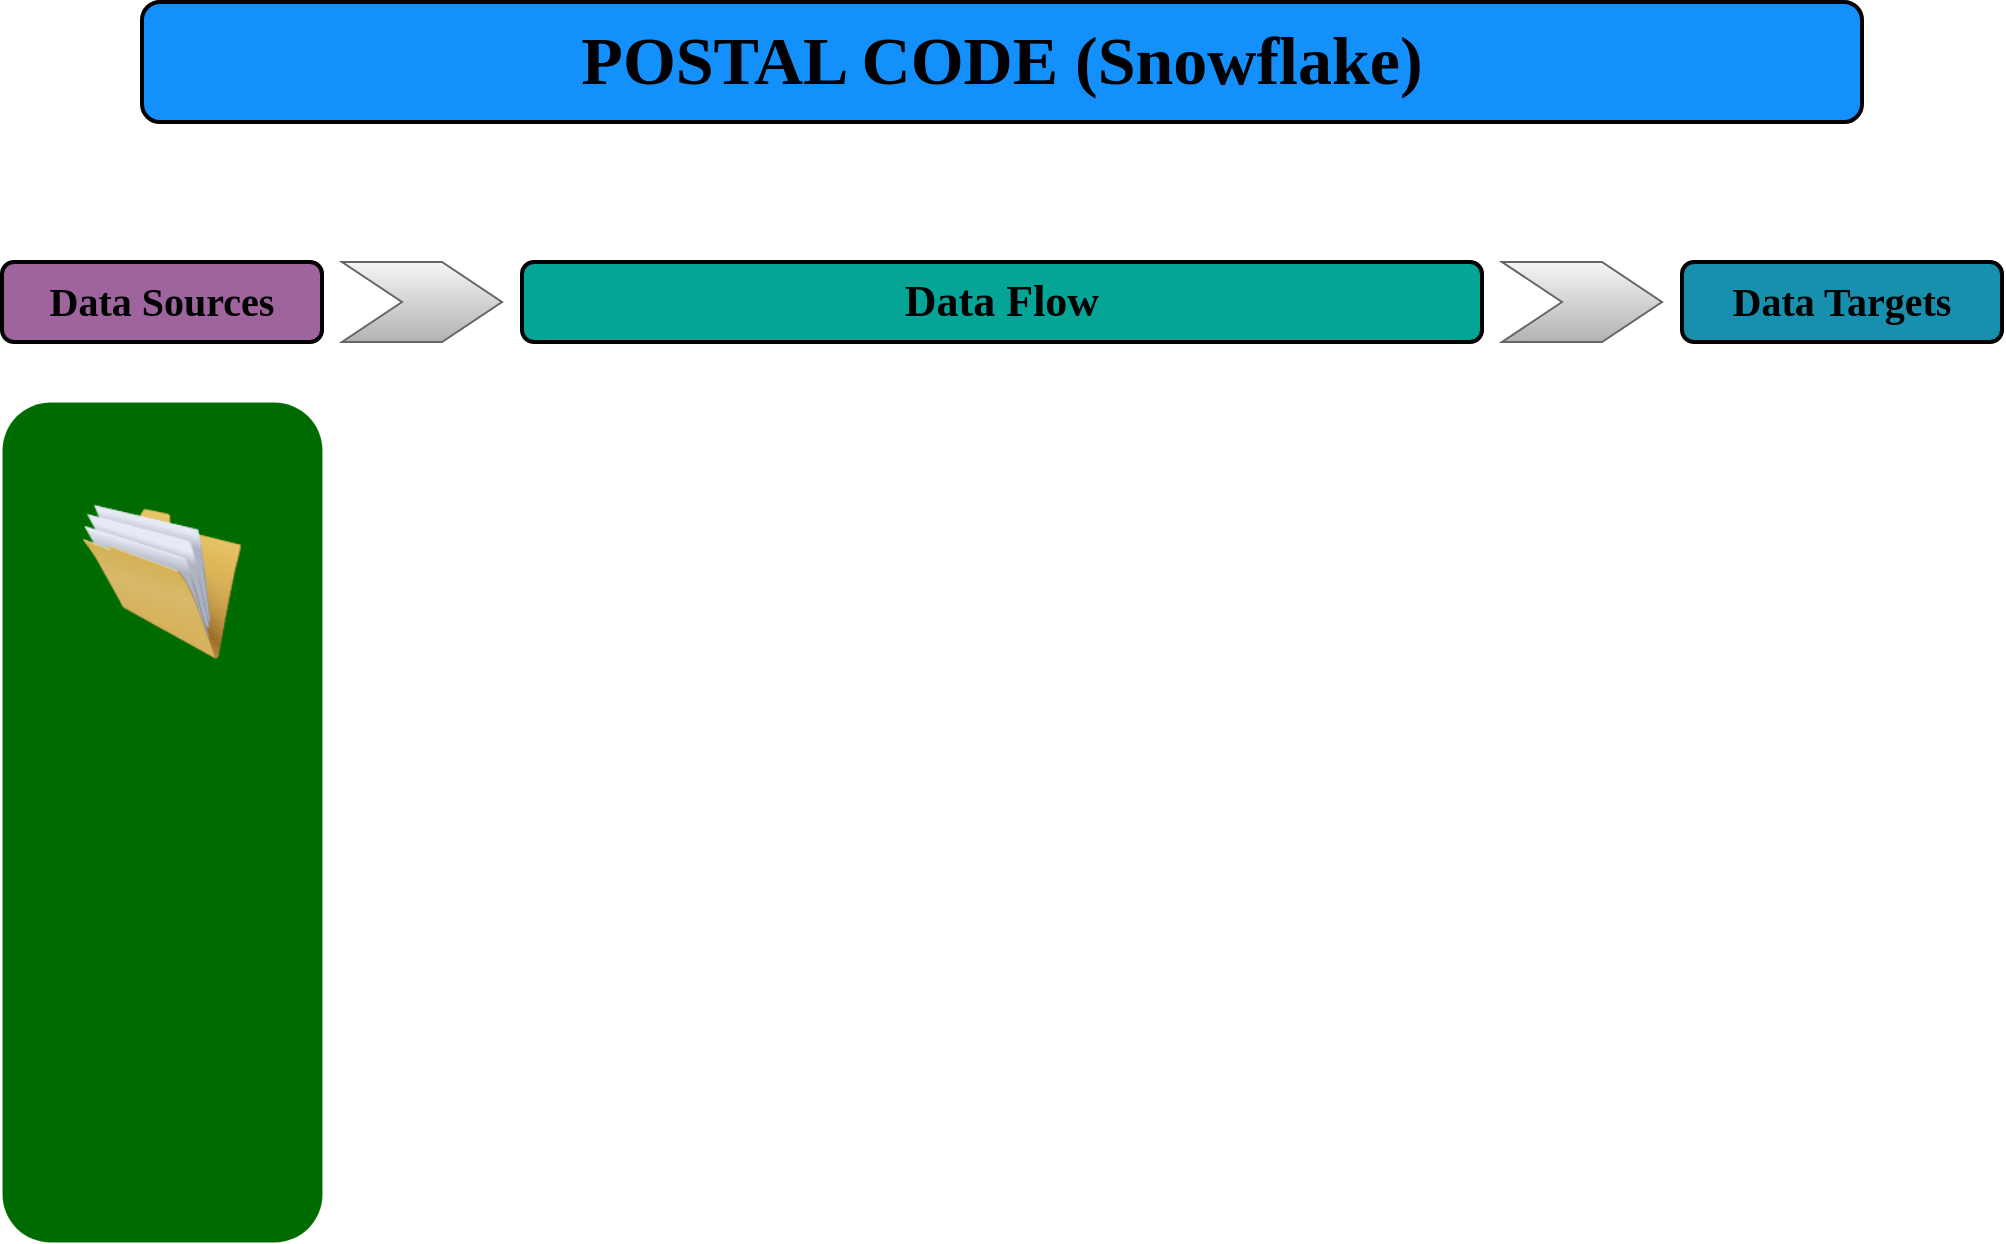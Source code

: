<mxfile version="21.6.8" type="github">
  <diagram name="Page-1" id="2YBvvXClWsGukQMizWep">
    <mxGraphModel dx="1235" dy="638" grid="1" gridSize="10" guides="1" tooltips="1" connect="1" arrows="1" fold="1" page="1" pageScale="1" pageWidth="1100" pageHeight="850" math="0" shadow="0">
      <root>
        <mxCell id="0" />
        <mxCell id="1" parent="0" />
        <mxCell id="Vc_qNqWKN2TwWsNFO-2Q-13" value="" style="rounded=1;whiteSpace=wrap;html=1;fontSize=17;fontStyle=1;fillColor=#006b00;strokeColor=#ffffff;strokeWidth=0;" vertex="1" parent="1">
          <mxGeometry x="50" y="230" width="160" height="420" as="geometry" />
        </mxCell>
        <mxCell id="Vc_qNqWKN2TwWsNFO-2Q-2" value="&lt;font style=&quot;font-size: 20px;&quot;&gt;Data Sources&lt;/font&gt;" style="rounded=1;whiteSpace=wrap;html=1;fontSize=17;fontStyle=1;fillColor=#9D649E;strokeColor=#000000;strokeWidth=2;fontFamily=Tahoma;" vertex="1" parent="1">
          <mxGeometry x="50" y="160" width="160" height="40" as="geometry" />
        </mxCell>
        <mxCell id="Vc_qNqWKN2TwWsNFO-2Q-6" value="&lt;font face=&quot;Tahoma&quot; style=&quot;font-size: 20px;&quot;&gt;Data Targets&lt;/font&gt;" style="rounded=1;whiteSpace=wrap;html=1;fontSize=17;fontStyle=1;strokeWidth=2;fillColor=#1890AD;strokeColor=#000000;gradientColor=none;" vertex="1" parent="1">
          <mxGeometry x="890" y="160" width="160" height="40" as="geometry" />
        </mxCell>
        <mxCell id="Vc_qNqWKN2TwWsNFO-2Q-7" value="&lt;font face=&quot;Tahoma&quot; size=&quot;1&quot; style=&quot;&quot;&gt;&lt;b style=&quot;font-size: 34px;&quot;&gt;POSTAL CODE (Snowflake)&lt;/b&gt;&lt;/font&gt;" style="rounded=1;whiteSpace=wrap;html=1;fillColor=#1490FC;strokeColor=#000000;strokeWidth=2;" vertex="1" parent="1">
          <mxGeometry x="120" y="30" width="860" height="60" as="geometry" />
        </mxCell>
        <mxCell id="Vc_qNqWKN2TwWsNFO-2Q-14" value="" style="image;html=1;image=img/lib/clip_art/general/Full_Folder_128x128.png" vertex="1" parent="1">
          <mxGeometry x="90" y="280" width="80" height="80" as="geometry" />
        </mxCell>
        <mxCell id="Vc_qNqWKN2TwWsNFO-2Q-17" value="" style="html=1;shadow=0;dashed=0;align=center;verticalAlign=middle;shape=mxgraph.arrows2.arrow;dy=0;dx=30;notch=30;fillColor=#f5f5f5;gradientColor=#b3b3b3;strokeColor=#666666;" vertex="1" parent="1">
          <mxGeometry x="220" y="160" width="80" height="40" as="geometry" />
        </mxCell>
        <mxCell id="Vc_qNqWKN2TwWsNFO-2Q-18" value="" style="html=1;shadow=0;dashed=0;align=center;verticalAlign=middle;shape=mxgraph.arrows2.arrow;dy=0;dx=30;notch=30;fillColor=#f5f5f5;gradientColor=#b3b3b3;strokeColor=#666666;" vertex="1" parent="1">
          <mxGeometry x="800" y="160" width="80" height="40" as="geometry" />
        </mxCell>
        <mxCell id="Vc_qNqWKN2TwWsNFO-2Q-19" value="&lt;font style=&quot;font-size: 22px;&quot;&gt;Data Flow&lt;/font&gt;" style="rounded=1;whiteSpace=wrap;html=1;fontSize=17;fontStyle=1;strokeWidth=2;fontFamily=Tahoma;fillColor=#04A597;strokeColor=#000000;fontColor=#000000;" vertex="1" parent="1">
          <mxGeometry x="310" y="160" width="480" height="40" as="geometry" />
        </mxCell>
      </root>
    </mxGraphModel>
  </diagram>
</mxfile>

